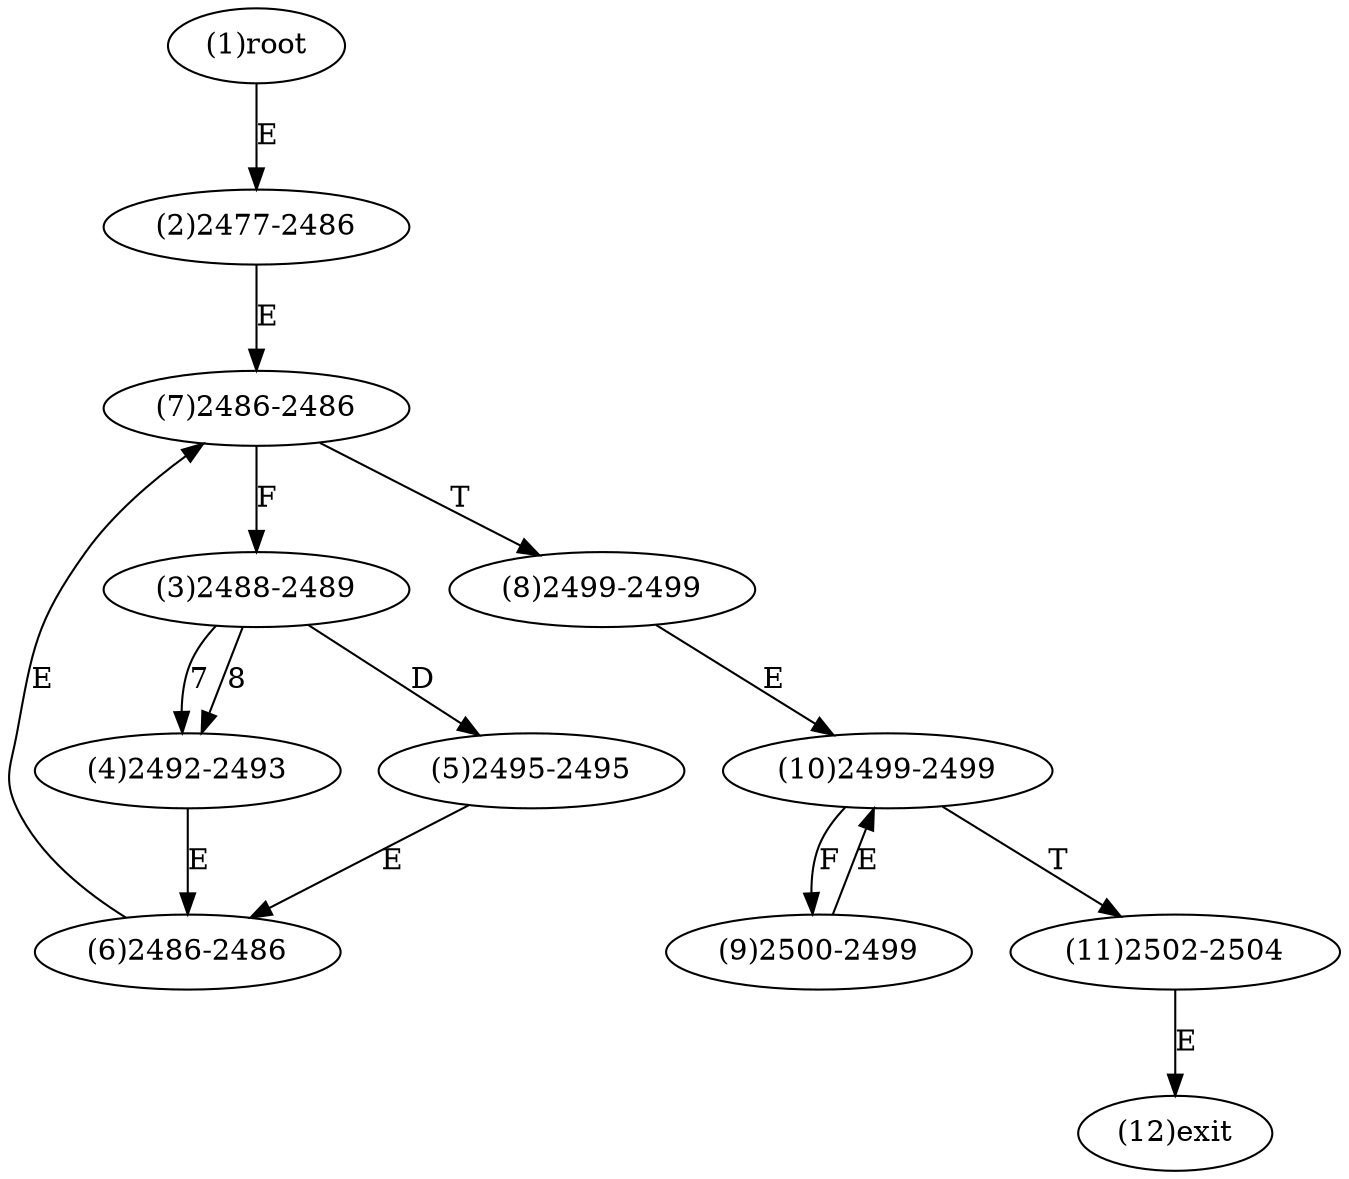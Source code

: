 digraph "" { 
1[ label="(1)root"];
2[ label="(2)2477-2486"];
3[ label="(3)2488-2489"];
4[ label="(4)2492-2493"];
5[ label="(5)2495-2495"];
6[ label="(6)2486-2486"];
7[ label="(7)2486-2486"];
8[ label="(8)2499-2499"];
9[ label="(9)2500-2499"];
10[ label="(10)2499-2499"];
11[ label="(11)2502-2504"];
12[ label="(12)exit"];
1->2[ label="E"];
2->7[ label="E"];
3->4[ label="7"];
3->4[ label="8"];
3->5[ label="D"];
4->6[ label="E"];
5->6[ label="E"];
6->7[ label="E"];
7->3[ label="F"];
7->8[ label="T"];
8->10[ label="E"];
9->10[ label="E"];
10->9[ label="F"];
10->11[ label="T"];
11->12[ label="E"];
}